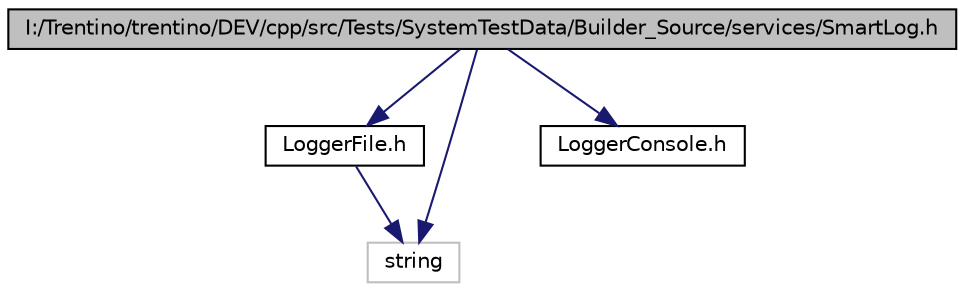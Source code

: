 digraph G
{
  edge [fontname="Helvetica",fontsize="10",labelfontname="Helvetica",labelfontsize="10"];
  node [fontname="Helvetica",fontsize="10",shape=record];
  Node1 [label="I:/Trentino/trentino/DEV/cpp/src/Tests/SystemTestData/Builder_Source/services/SmartLog.h",height=0.2,width=0.4,color="black", fillcolor="grey75", style="filled" fontcolor="black"];
  Node1 -> Node2 [color="midnightblue",fontsize="10",style="solid",fontname="Helvetica"];
  Node2 [label="LoggerFile.h",height=0.2,width=0.4,color="black", fillcolor="white", style="filled",URL="$_source_2services_2_logger_file_8h.html"];
  Node2 -> Node3 [color="midnightblue",fontsize="10",style="solid",fontname="Helvetica"];
  Node3 [label="string",height=0.2,width=0.4,color="grey75", fillcolor="white", style="filled"];
  Node1 -> Node4 [color="midnightblue",fontsize="10",style="solid",fontname="Helvetica"];
  Node4 [label="LoggerConsole.h",height=0.2,width=0.4,color="black", fillcolor="white", style="filled",URL="$_source_2services_2_logger_console_8h.html"];
  Node1 -> Node3 [color="midnightblue",fontsize="10",style="solid",fontname="Helvetica"];
}
